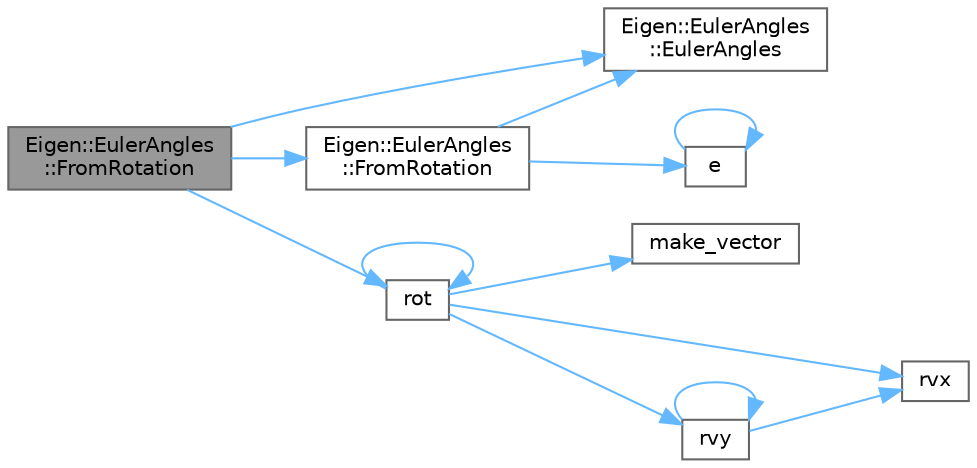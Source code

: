 digraph "Eigen::EulerAngles::FromRotation"
{
 // LATEX_PDF_SIZE
  bgcolor="transparent";
  edge [fontname=Helvetica,fontsize=10,labelfontname=Helvetica,labelfontsize=10];
  node [fontname=Helvetica,fontsize=10,shape=box,height=0.2,width=0.4];
  rankdir="LR";
  Node1 [id="Node000001",label="Eigen::EulerAngles\l::FromRotation",height=0.2,width=0.4,color="gray40", fillcolor="grey60", style="filled", fontcolor="black",tooltip=" "];
  Node1 -> Node2 [id="edge1_Node000001_Node000002",color="steelblue1",style="solid",tooltip=" "];
  Node2 [id="Node000002",label="Eigen::EulerAngles\l::EulerAngles",height=0.2,width=0.4,color="grey40", fillcolor="white", style="filled",URL="$class_eigen_1_1_euler_angles.html#a47be9344fbd4a5b34df45486cfaf1e2b",tooltip=" "];
  Node1 -> Node3 [id="edge2_Node000001_Node000003",color="steelblue1",style="solid",tooltip=" "];
  Node3 [id="Node000003",label="Eigen::EulerAngles\l::FromRotation",height=0.2,width=0.4,color="grey40", fillcolor="white", style="filled",URL="$class_eigen_1_1_euler_angles.html#accbaa67f736f1883641f70994ffc7284",tooltip=" "];
  Node3 -> Node4 [id="edge3_Node000003_Node000004",color="steelblue1",style="solid",tooltip=" "];
  Node4 [id="Node000004",label="e",height=0.2,width=0.4,color="grey40", fillcolor="white", style="filled",URL="$_cwise__array__power__array_8cpp.html#a9cb86ff854760bf91a154f2724a9101d",tooltip=" "];
  Node4 -> Node4 [id="edge4_Node000004_Node000004",color="steelblue1",style="solid",tooltip=" "];
  Node3 -> Node2 [id="edge5_Node000003_Node000002",color="steelblue1",style="solid",tooltip=" "];
  Node1 -> Node5 [id="edge6_Node000001_Node000005",color="steelblue1",style="solid",tooltip=" "];
  Node5 [id="Node000005",label="rot",height=0.2,width=0.4,color="grey40", fillcolor="white", style="filled",URL="$level1__real__impl_8h.html#a6085d1e47159b776e841c37e5c45f105",tooltip=" "];
  Node5 -> Node6 [id="edge7_Node000005_Node000006",color="steelblue1",style="solid",tooltip=" "];
  Node6 [id="Node000006",label="make_vector",height=0.2,width=0.4,color="grey40", fillcolor="white", style="filled",URL="$external_2taskflow_23rd-party_2eigen-3_83_87_2blas_2common_8h.html#a5271e1713820dbe05a27309a551c63a8",tooltip=" "];
  Node5 -> Node5 [id="edge8_Node000005_Node000005",color="steelblue1",style="solid",tooltip=" "];
  Node5 -> Node7 [id="edge9_Node000005_Node000007",color="steelblue1",style="solid",tooltip=" "];
  Node7 [id="Node000007",label="rvx",height=0.2,width=0.4,color="grey40", fillcolor="white", style="filled",URL="$level1__cplx__impl_8h.html#aea9f76f637a9f8d02bd24e43e8bb5d9f",tooltip=" "];
  Node5 -> Node8 [id="edge10_Node000005_Node000008",color="steelblue1",style="solid",tooltip=" "];
  Node8 [id="Node000008",label="rvy",height=0.2,width=0.4,color="grey40", fillcolor="white", style="filled",URL="$level1__cplx__impl_8h.html#a9844f3d7447c4d825a5a6423bb7cd95f",tooltip=" "];
  Node8 -> Node7 [id="edge11_Node000008_Node000007",color="steelblue1",style="solid",tooltip=" "];
  Node8 -> Node8 [id="edge12_Node000008_Node000008",color="steelblue1",style="solid",tooltip=" "];
}
